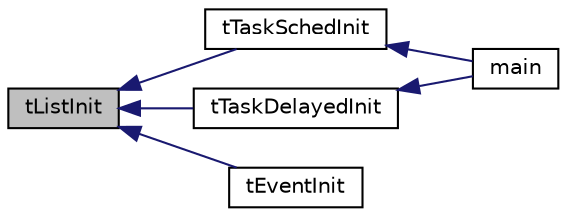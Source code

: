 digraph "tListInit"
{
  edge [fontname="Helvetica",fontsize="10",labelfontname="Helvetica",labelfontsize="10"];
  node [fontname="Helvetica",fontsize="10",shape=record];
  rankdir="LR";
  Node41 [label="tListInit",height=0.2,width=0.4,color="black", fillcolor="grey75", style="filled", fontcolor="black"];
  Node41 -> Node42 [dir="back",color="midnightblue",fontsize="10",style="solid",fontname="Helvetica"];
  Node42 [label="tTaskSchedInit",height=0.2,width=0.4,color="black", fillcolor="white", style="filled",URL="$tiny_o_s_8h.html#a9be6ec7675bc849423bb28132c6f3474",tooltip="初始化调度器 "];
  Node42 -> Node43 [dir="back",color="midnightblue",fontsize="10",style="solid",fontname="Helvetica"];
  Node43 [label="main",height=0.2,width=0.4,color="black", fillcolor="white", style="filled",URL="$t_core_8c.html#ae66f6b31b5ad750f1fe042a706a4e3d4",tooltip="系统入口，完成所有功能的创建，空闲任务的创建等功能 "];
  Node41 -> Node44 [dir="back",color="midnightblue",fontsize="10",style="solid",fontname="Helvetica"];
  Node44 [label="tTaskDelayedInit",height=0.2,width=0.4,color="black", fillcolor="white", style="filled",URL="$t_core_8c.html#afe2af0872b3e8478d99ef5084a4afd97",tooltip="初始化任务延时机制 "];
  Node44 -> Node43 [dir="back",color="midnightblue",fontsize="10",style="solid",fontname="Helvetica"];
  Node41 -> Node45 [dir="back",color="midnightblue",fontsize="10",style="solid",fontname="Helvetica"];
  Node45 [label="tEventInit",height=0.2,width=0.4,color="black", fillcolor="white", style="filled",URL="$t_event_8h.html#a5ca43de9442770133c4c2ac38e696049",tooltip="tinyOS的事件控制结构实现 "];
}

